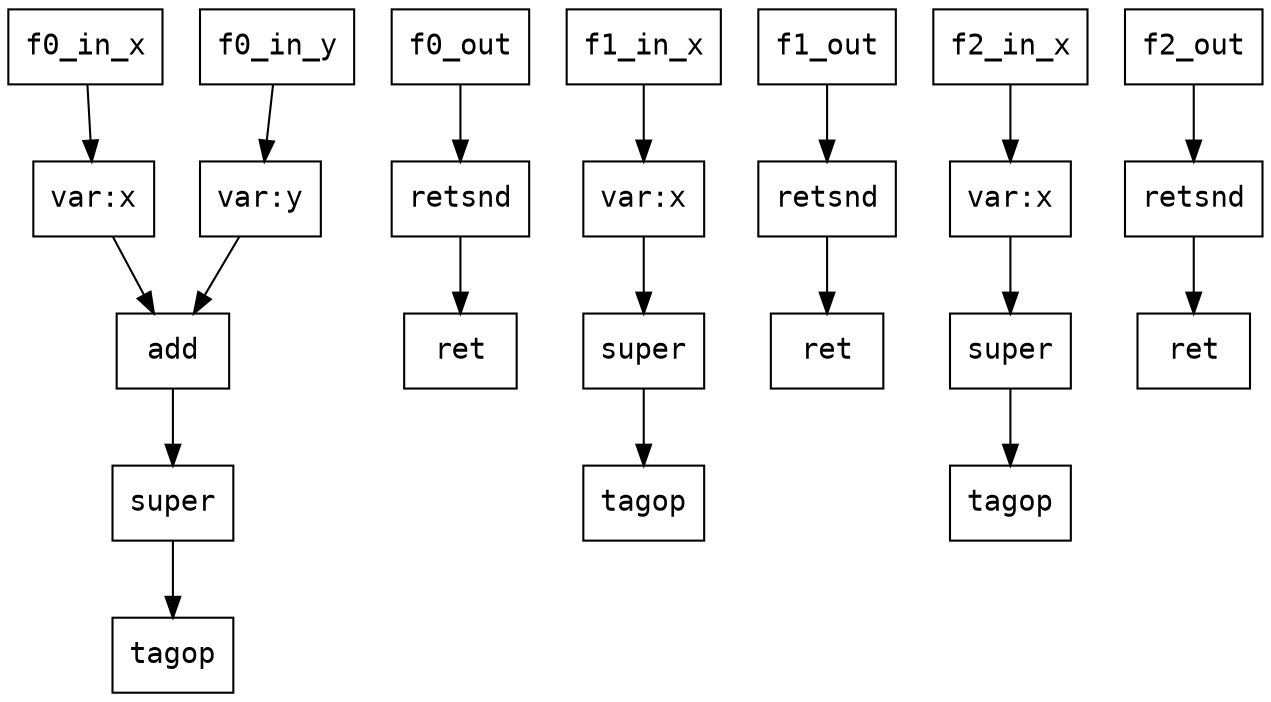 digraph Dataflow {
  node [shape=record, fontname="Courier"];
  f0 [label="super"];
  "f0_tagop" [label="tagop"];
  f0 -> "f0_tagop";
  "f0_body_l_out" [label="var:x"];
  "f0_in_x" -> "f0_body_l_out";
  "f0_body_r_out" [label="var:y"];
  "f0_in_y" -> "f0_body_r_out";
  "f0_body_out" [label="add"];
  "f0_body_l_out" -> "f0_body_out";
  "f0_body_r_out" -> "f0_body_out";
  "f0_body_out" -> f0;
  "f0_retsnd" [label="retsnd"];
  "f0_out" -> "f0_retsnd";
  "f0_ret" [label="ret"];
  "f0_retsnd" -> "f0_ret";
  f1 [label="super"];
  "f1_tagop" [label="tagop"];
  f1 -> "f1_tagop";
  "f1_body_out" [label="var:x"];
  "f1_in_x" -> "f1_body_out";
  "f1_body_out" -> f1;
  "f1_retsnd" [label="retsnd"];
  "f1_out" -> "f1_retsnd";
  "f1_ret" [label="ret"];
  "f1_retsnd" -> "f1_ret";
  f2 [label="super"];
  "f2_tagop" [label="tagop"];
  f2 -> "f2_tagop";
  "f2_body_out" [label="var:x"];
  "f2_in_x" -> "f2_body_out";
  "f2_body_out" -> f2;
  "f2_retsnd" [label="retsnd"];
  "f2_out" -> "f2_retsnd";
  "f2_ret" [label="ret"];
  "f2_retsnd" -> "f2_ret";
}
